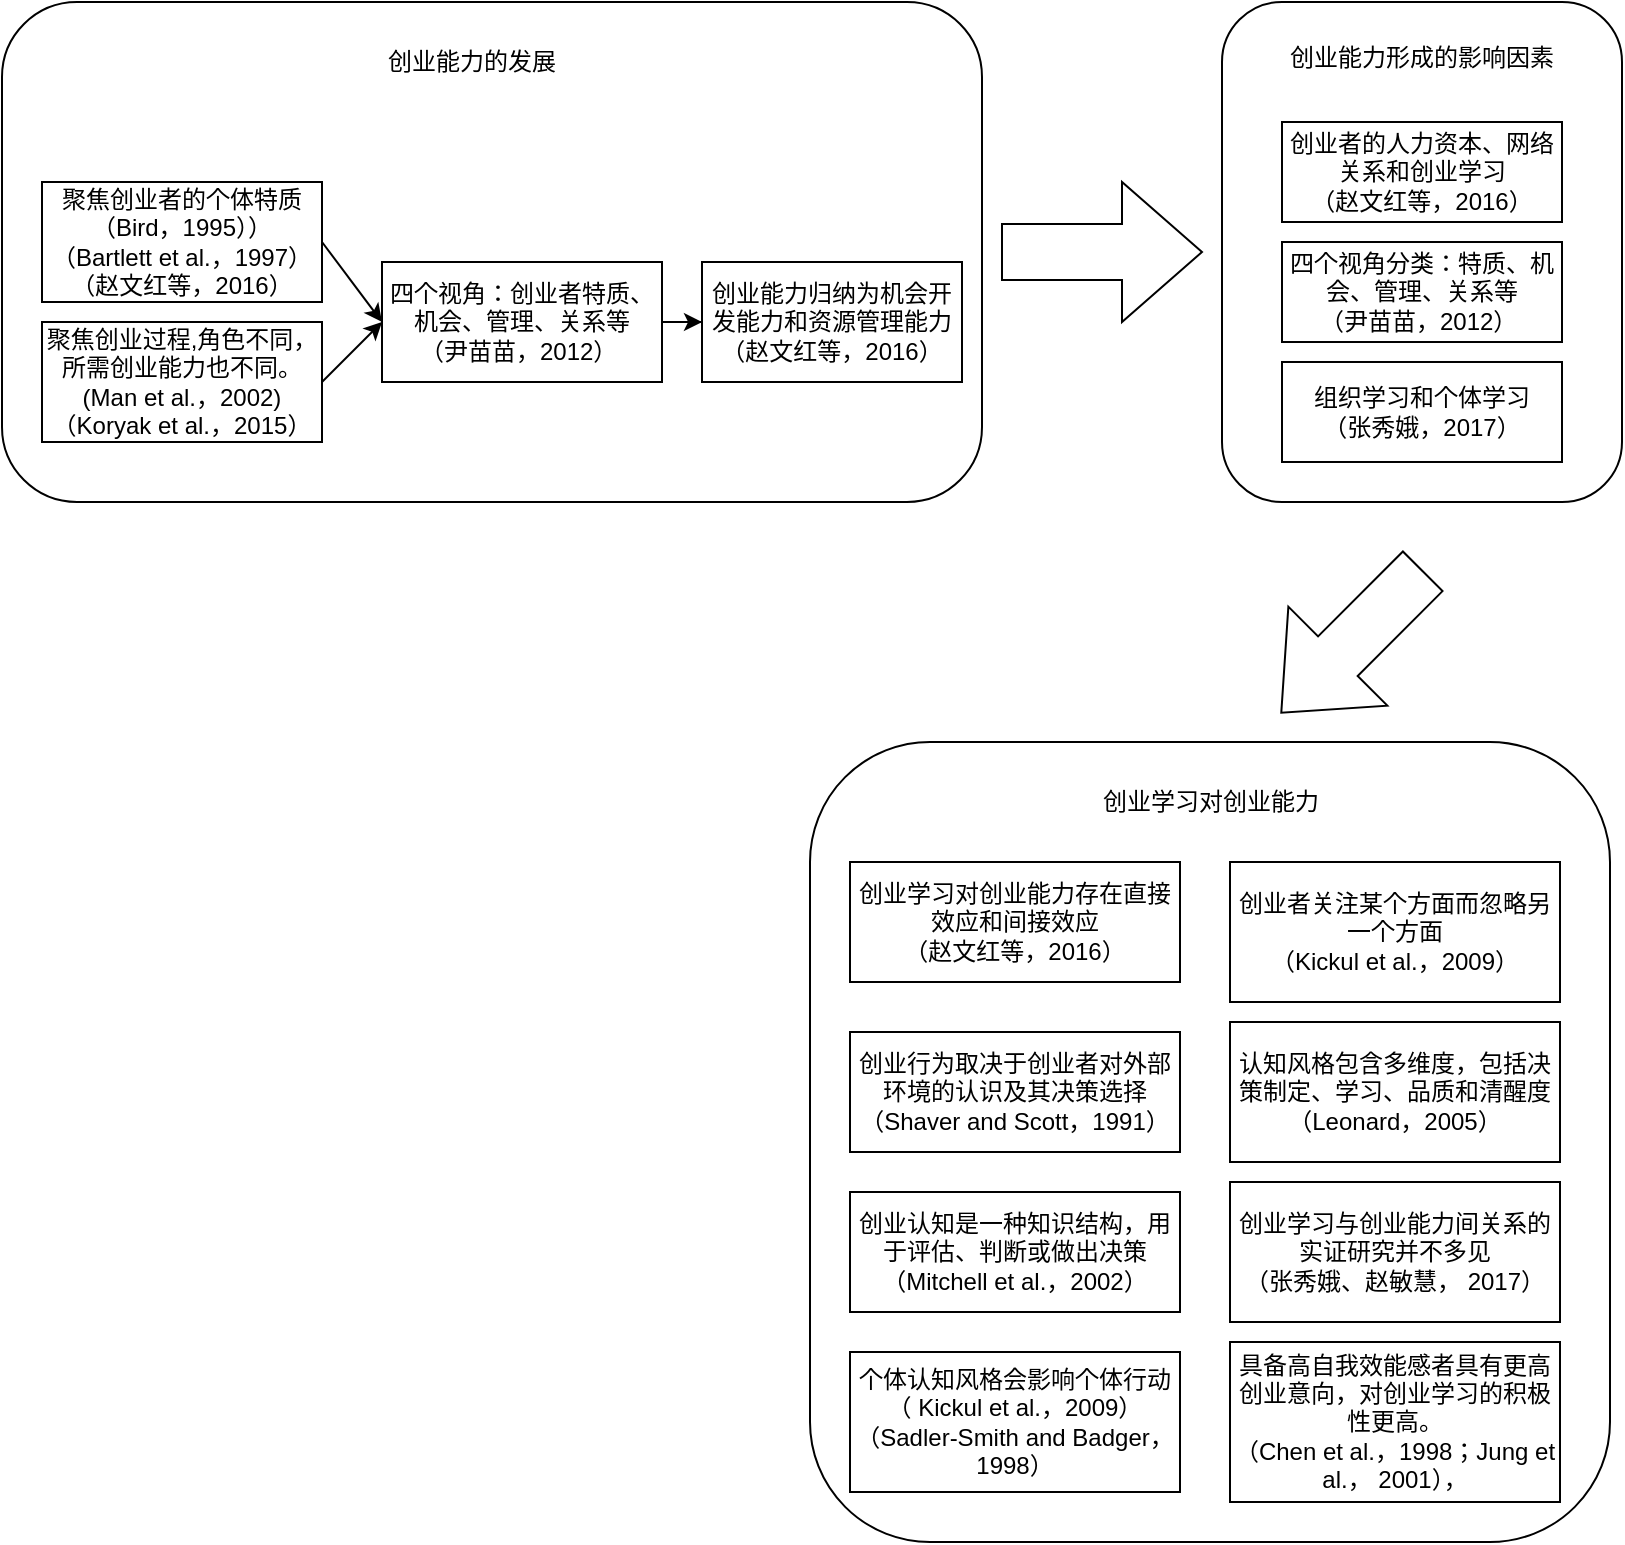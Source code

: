<mxfile version="14.7.3" type="github"><diagram id="9NZANFyjL6KINWors-xS" name="第 1 页"><mxGraphModel dx="1143" dy="535" grid="1" gridSize="10" guides="1" tooltips="1" connect="1" arrows="1" fold="1" page="1" pageScale="1" pageWidth="827" pageHeight="1169" math="0" shadow="0"><root><mxCell id="0"/><mxCell id="1" parent="0"/><mxCell id="3-zrblhVwD9gyIRICI7w-37" value="" style="rounded=1;whiteSpace=wrap;html=1;" vertex="1" parent="1"><mxGeometry x="414" y="490" width="400" height="400" as="geometry"/></mxCell><mxCell id="3-zrblhVwD9gyIRICI7w-19" value="" style="group" vertex="1" connectable="0" parent="1"><mxGeometry x="620" y="120" width="200" height="250" as="geometry"/></mxCell><mxCell id="3-zrblhVwD9gyIRICI7w-16" value="" style="rounded=1;whiteSpace=wrap;html=1;" vertex="1" parent="3-zrblhVwD9gyIRICI7w-19"><mxGeometry width="200" height="250" as="geometry"/></mxCell><mxCell id="3-zrblhVwD9gyIRICI7w-11" value="创业者的人力资本、网络关系和创业学习&lt;br&gt;（赵文红等，2016）" style="rounded=0;whiteSpace=wrap;html=1;" vertex="1" parent="3-zrblhVwD9gyIRICI7w-19"><mxGeometry x="30" y="60" width="140" height="50" as="geometry"/></mxCell><mxCell id="3-zrblhVwD9gyIRICI7w-13" value="四个视角分类：特质、机会、管理、关系等&lt;br&gt;（尹苗苗，2012）&amp;nbsp;" style="rounded=0;whiteSpace=wrap;html=1;" vertex="1" parent="3-zrblhVwD9gyIRICI7w-19"><mxGeometry x="30" y="120.003" width="140" height="50" as="geometry"/></mxCell><mxCell id="3-zrblhVwD9gyIRICI7w-14" value="组织学习和个体学习&lt;br&gt;（张秀娥，2017）" style="rounded=0;whiteSpace=wrap;html=1;" vertex="1" parent="3-zrblhVwD9gyIRICI7w-19"><mxGeometry x="30" y="179.997" width="140" height="50" as="geometry"/></mxCell><mxCell id="3-zrblhVwD9gyIRICI7w-18" value="创业能力形成的影响因素" style="text;html=1;strokeColor=none;fillColor=none;align=center;verticalAlign=middle;whiteSpace=wrap;rounded=0;" vertex="1" parent="3-zrblhVwD9gyIRICI7w-19"><mxGeometry x="30" y="19.997" width="140" height="16.667" as="geometry"/></mxCell><mxCell id="3-zrblhVwD9gyIRICI7w-20" value="" style="html=1;shadow=0;dashed=0;align=center;verticalAlign=middle;shape=mxgraph.arrows2.arrow;dy=0.6;dx=40;notch=0;" vertex="1" parent="1"><mxGeometry x="510" y="210" width="100" height="70" as="geometry"/></mxCell><mxCell id="3-zrblhVwD9gyIRICI7w-24" value="" style="group" vertex="1" connectable="0" parent="1"><mxGeometry x="10" y="120" width="490" height="250" as="geometry"/></mxCell><mxCell id="3-zrblhVwD9gyIRICI7w-21" value="" style="rounded=1;whiteSpace=wrap;html=1;" vertex="1" parent="3-zrblhVwD9gyIRICI7w-24"><mxGeometry width="490" height="250" as="geometry"/></mxCell><mxCell id="3-zrblhVwD9gyIRICI7w-1" value="聚焦创业者的个体特质&lt;br&gt;（Bird，1995））&lt;br&gt;（Bartlett et al.，1997）&lt;br&gt;（赵文红等，2016）" style="rounded=0;whiteSpace=wrap;html=1;" vertex="1" parent="3-zrblhVwD9gyIRICI7w-24"><mxGeometry x="20" y="90" width="140" height="60" as="geometry"/></mxCell><mxCell id="3-zrblhVwD9gyIRICI7w-2" value="四个视角：创业者特质、机会、管理、关系等&lt;br&gt;（尹苗苗，2012）&amp;nbsp;" style="rounded=0;whiteSpace=wrap;html=1;" vertex="1" parent="3-zrblhVwD9gyIRICI7w-24"><mxGeometry x="190" y="130" width="140" height="60" as="geometry"/></mxCell><mxCell id="3-zrblhVwD9gyIRICI7w-4" value="创业能力归纳为机会开发能力和资源管理能力&lt;br&gt;（赵文红等，2016）" style="rounded=0;whiteSpace=wrap;html=1;" vertex="1" parent="3-zrblhVwD9gyIRICI7w-24"><mxGeometry x="350" y="130" width="130" height="60" as="geometry"/></mxCell><mxCell id="3-zrblhVwD9gyIRICI7w-8" value="聚焦创业过程,角色不同，所需创业能力也不同。&lt;br&gt;(Man et al.，2002)（Koryak et al.，2015）" style="rounded=0;whiteSpace=wrap;html=1;" vertex="1" parent="3-zrblhVwD9gyIRICI7w-24"><mxGeometry x="20" y="160" width="140" height="60" as="geometry"/></mxCell><mxCell id="3-zrblhVwD9gyIRICI7w-9" value="" style="endArrow=classic;html=1;exitX=1;exitY=0.5;exitDx=0;exitDy=0;entryX=0;entryY=0.5;entryDx=0;entryDy=0;" edge="1" parent="3-zrblhVwD9gyIRICI7w-24" source="3-zrblhVwD9gyIRICI7w-8" target="3-zrblhVwD9gyIRICI7w-2"><mxGeometry width="50" height="50" relative="1" as="geometry"><mxPoint x="290" y="310" as="sourcePoint"/><mxPoint x="340" y="260" as="targetPoint"/></mxGeometry></mxCell><mxCell id="3-zrblhVwD9gyIRICI7w-5" value="" style="edgeStyle=orthogonalEdgeStyle;rounded=0;orthogonalLoop=1;jettySize=auto;html=1;" edge="1" parent="3-zrblhVwD9gyIRICI7w-24" source="3-zrblhVwD9gyIRICI7w-2" target="3-zrblhVwD9gyIRICI7w-4"><mxGeometry relative="1" as="geometry"/></mxCell><mxCell id="3-zrblhVwD9gyIRICI7w-10" value="" style="endArrow=classic;html=1;exitX=1;exitY=0.5;exitDx=0;exitDy=0;entryX=0;entryY=0.5;entryDx=0;entryDy=0;" edge="1" parent="3-zrblhVwD9gyIRICI7w-24" source="3-zrblhVwD9gyIRICI7w-1" target="3-zrblhVwD9gyIRICI7w-2"><mxGeometry width="50" height="50" relative="1" as="geometry"><mxPoint x="170" y="200" as="sourcePoint"/><mxPoint x="210" y="160" as="targetPoint"/></mxGeometry></mxCell><mxCell id="3-zrblhVwD9gyIRICI7w-23" value="创业能力的发展" style="text;html=1;strokeColor=none;fillColor=none;align=center;verticalAlign=middle;whiteSpace=wrap;rounded=0;" vertex="1" parent="3-zrblhVwD9gyIRICI7w-24"><mxGeometry x="180" y="20" width="110" height="20" as="geometry"/></mxCell><mxCell id="3-zrblhVwD9gyIRICI7w-26" value="" style="html=1;shadow=0;dashed=0;align=center;verticalAlign=middle;shape=mxgraph.arrows2.arrow;dy=0.6;dx=40;direction=south;notch=0;rotation=45;" vertex="1" parent="1"><mxGeometry x="650" y="390" width="70" height="100" as="geometry"/></mxCell><mxCell id="3-zrblhVwD9gyIRICI7w-29" value="创业学习对创业能力存在直接效应和间接效应&lt;br&gt;（赵文红等，2016）" style="rounded=0;whiteSpace=wrap;html=1;" vertex="1" parent="1"><mxGeometry x="434" y="550" width="165" height="60" as="geometry"/></mxCell><mxCell id="3-zrblhVwD9gyIRICI7w-30" value="创业行为取决于创业者对外部环境的认识及其决策选择&lt;br&gt;（Shaver and Scott，1991）" style="rounded=0;whiteSpace=wrap;html=1;" vertex="1" parent="1"><mxGeometry x="434" y="635" width="165" height="60" as="geometry"/></mxCell><mxCell id="3-zrblhVwD9gyIRICI7w-31" value="创业认知是一种知识结构，用于评估、判断或做出决策&lt;br&gt;（Mitchell et al.，2002）" style="rounded=0;whiteSpace=wrap;html=1;" vertex="1" parent="1"><mxGeometry x="434" y="715" width="165" height="60" as="geometry"/></mxCell><mxCell id="3-zrblhVwD9gyIRICI7w-32" value="个体认知风格会影响个体行动&lt;br&gt;（ Kickul et al.，2009）&lt;br&gt;（Sadler-Smith and Badger，1998）" style="rounded=0;whiteSpace=wrap;html=1;" vertex="1" parent="1"><mxGeometry x="434" y="795" width="165" height="70" as="geometry"/></mxCell><mxCell id="3-zrblhVwD9gyIRICI7w-33" value="创业者关注某个方面而忽略另一个方面&lt;br&gt;（Kickul et al.，2009）&lt;br&gt;" style="rounded=0;whiteSpace=wrap;html=1;" vertex="1" parent="1"><mxGeometry x="624" y="550" width="165" height="70" as="geometry"/></mxCell><mxCell id="3-zrblhVwD9gyIRICI7w-34" value="认知风格包含多维度，包括决策制定、学习、品质和清醒度&lt;br&gt;（Leonard，2005）" style="rounded=0;whiteSpace=wrap;html=1;" vertex="1" parent="1"><mxGeometry x="624" y="630" width="165" height="70" as="geometry"/></mxCell><mxCell id="3-zrblhVwD9gyIRICI7w-35" value="创业学习与创业能力间关系的实证研究并不多见&lt;br&gt;（张秀娥、赵敏慧， 2017）" style="rounded=0;whiteSpace=wrap;html=1;" vertex="1" parent="1"><mxGeometry x="624" y="710" width="165" height="70" as="geometry"/></mxCell><mxCell id="3-zrblhVwD9gyIRICI7w-36" value="具备高自我效能感者具有更高创业意向，对创业学习的积极性更高。&lt;br&gt;（Chen et al.，1998；Jung et al.， 2001），" style="rounded=0;whiteSpace=wrap;html=1;" vertex="1" parent="1"><mxGeometry x="624" y="790" width="165" height="80" as="geometry"/></mxCell><mxCell id="3-zrblhVwD9gyIRICI7w-38" value="创业学习对创业能力" style="text;html=1;strokeColor=none;fillColor=none;align=center;verticalAlign=middle;whiteSpace=wrap;rounded=0;" vertex="1" parent="1"><mxGeometry x="558.5" y="510" width="111" height="20" as="geometry"/></mxCell></root></mxGraphModel></diagram></mxfile>